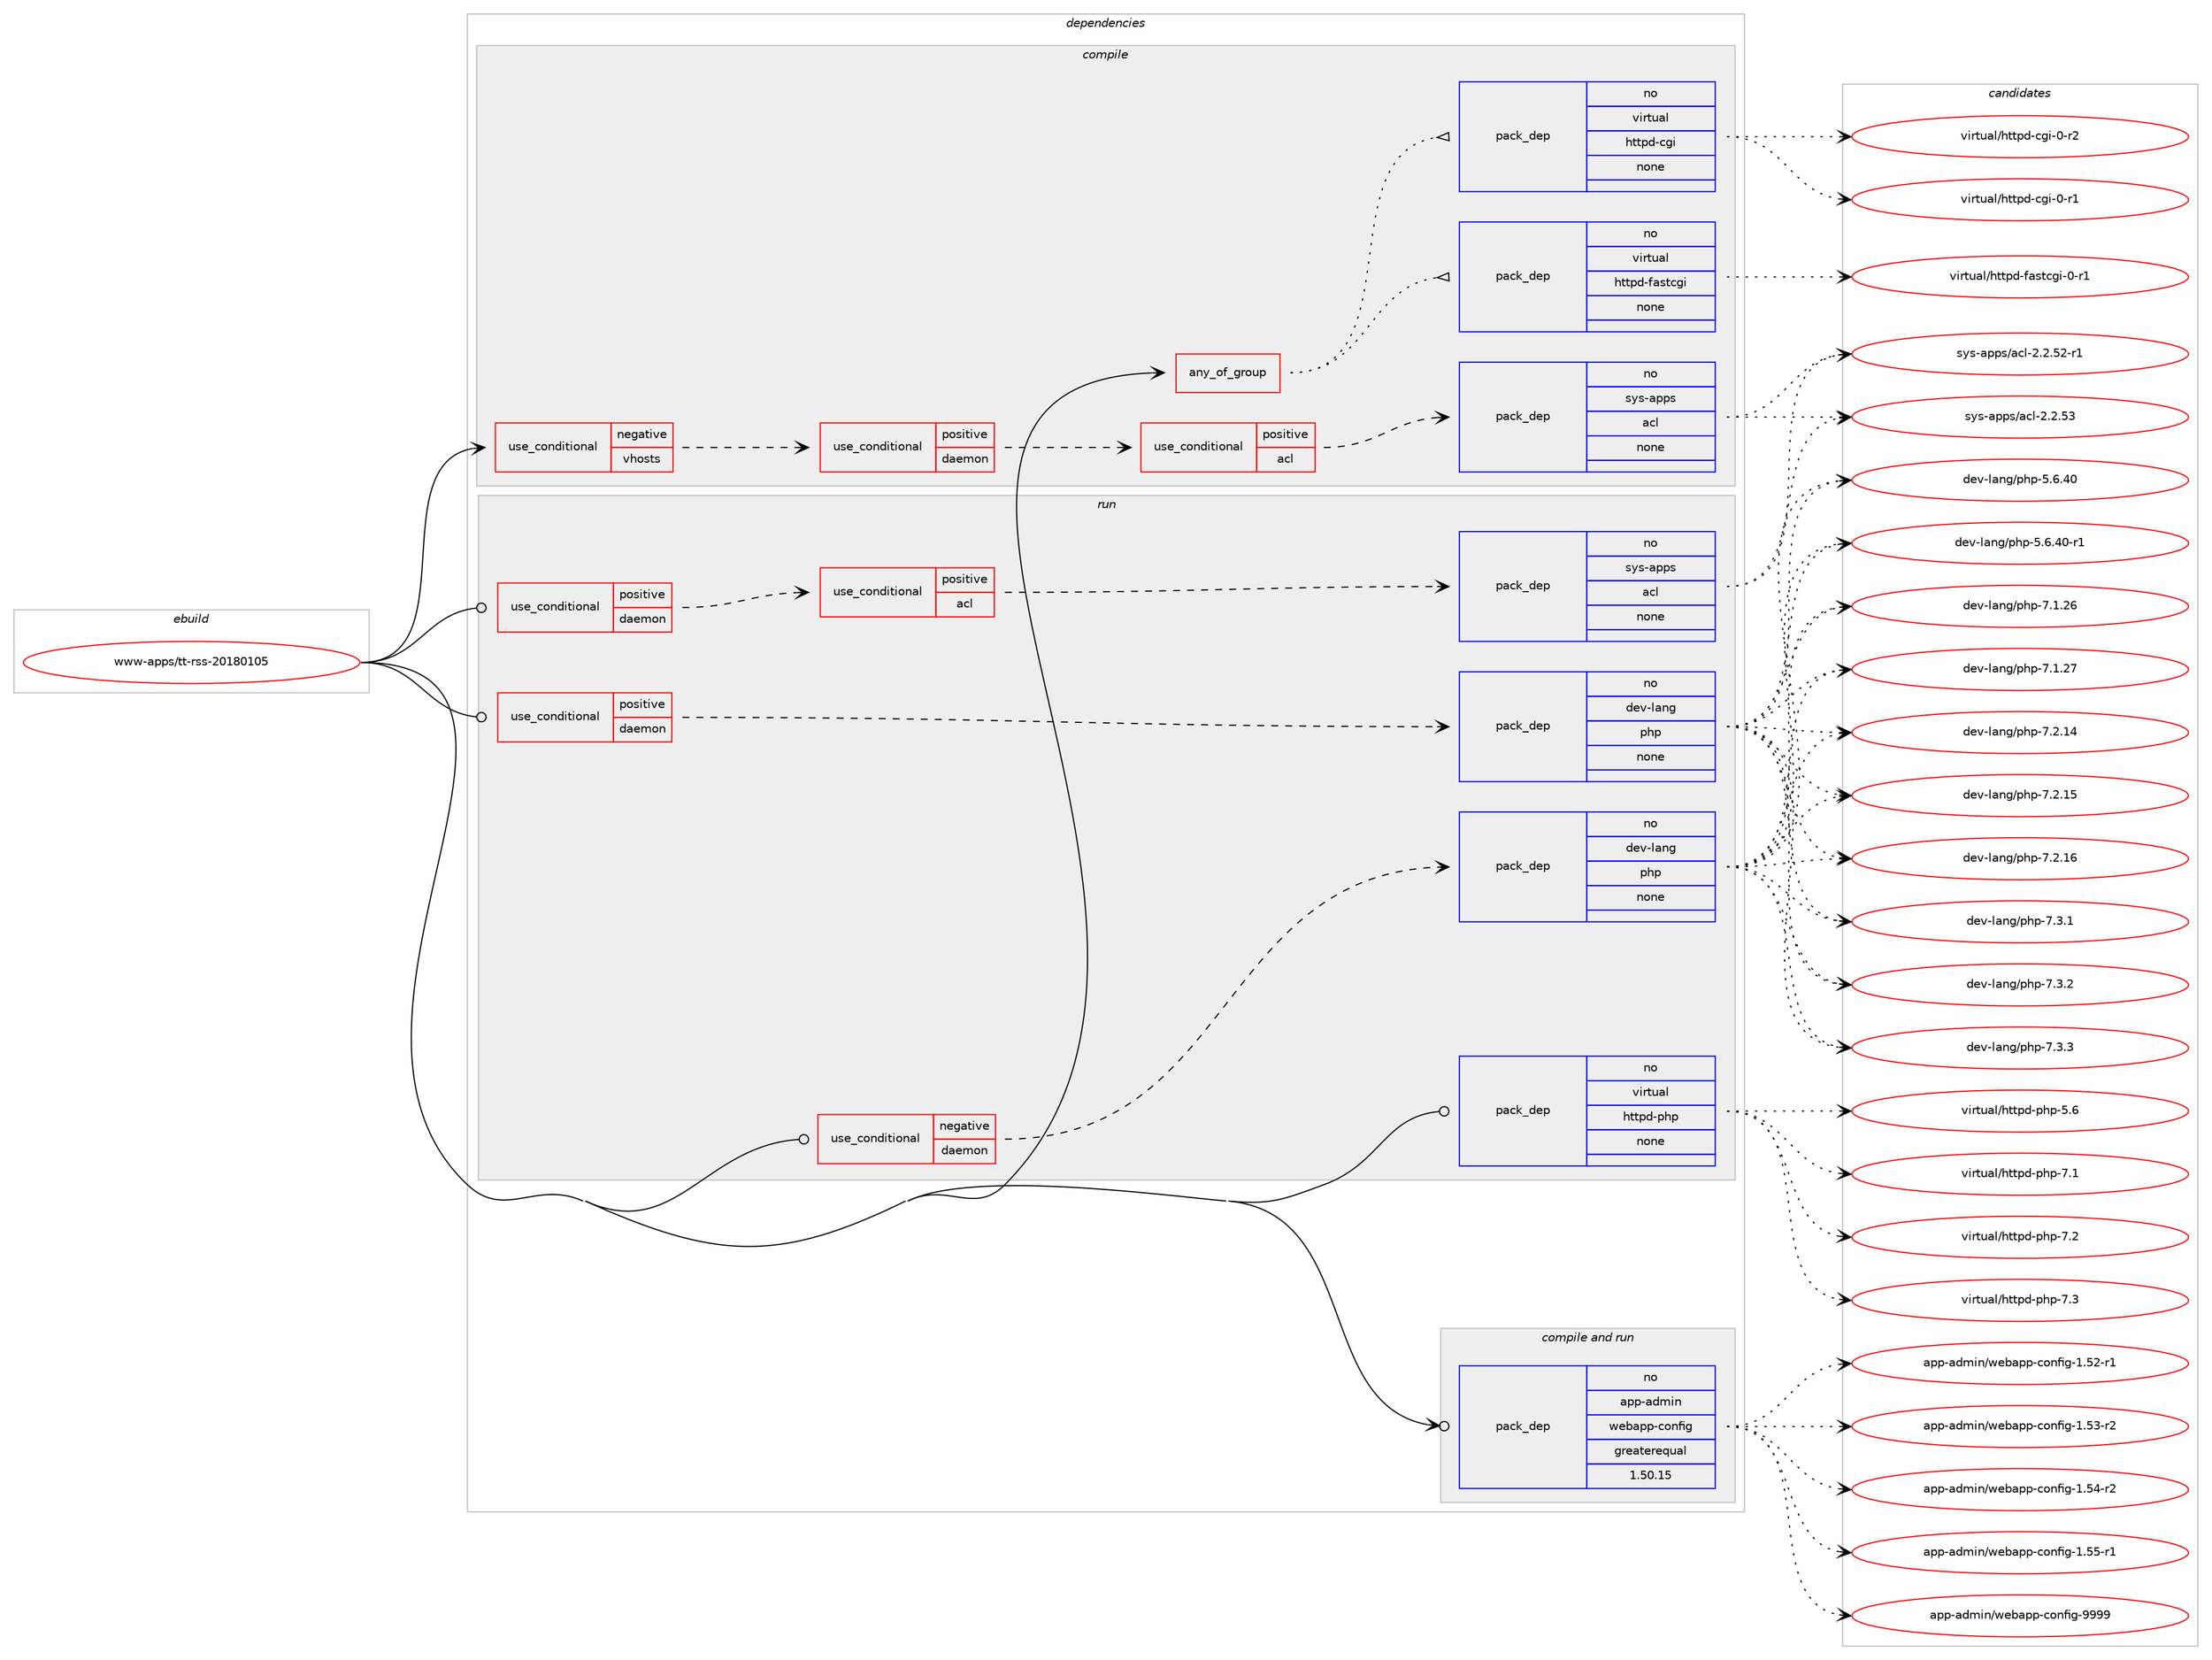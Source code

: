 digraph prolog {

# *************
# Graph options
# *************

newrank=true;
concentrate=true;
compound=true;
graph [rankdir=LR,fontname=Helvetica,fontsize=10,ranksep=1.5];#, ranksep=2.5, nodesep=0.2];
edge  [arrowhead=vee];
node  [fontname=Helvetica,fontsize=10];

# **********
# The ebuild
# **********

subgraph cluster_leftcol {
color=gray;
rank=same;
label=<<i>ebuild</i>>;
id [label="www-apps/tt-rss-20180105", color=red, width=4, href="../www-apps/tt-rss-20180105.svg"];
}

# ****************
# The dependencies
# ****************

subgraph cluster_midcol {
color=gray;
label=<<i>dependencies</i>>;
subgraph cluster_compile {
fillcolor="#eeeeee";
style=filled;
label=<<i>compile</i>>;
subgraph any28209 {
dependency1747405 [label=<<TABLE BORDER="0" CELLBORDER="1" CELLSPACING="0" CELLPADDING="4"><TR><TD CELLPADDING="10">any_of_group</TD></TR></TABLE>>, shape=none, color=red];subgraph pack1254545 {
dependency1747406 [label=<<TABLE BORDER="0" CELLBORDER="1" CELLSPACING="0" CELLPADDING="4" WIDTH="220"><TR><TD ROWSPAN="6" CELLPADDING="30">pack_dep</TD></TR><TR><TD WIDTH="110">no</TD></TR><TR><TD>virtual</TD></TR><TR><TD>httpd-cgi</TD></TR><TR><TD>none</TD></TR><TR><TD></TD></TR></TABLE>>, shape=none, color=blue];
}
dependency1747405:e -> dependency1747406:w [weight=20,style="dotted",arrowhead="oinv"];
subgraph pack1254546 {
dependency1747407 [label=<<TABLE BORDER="0" CELLBORDER="1" CELLSPACING="0" CELLPADDING="4" WIDTH="220"><TR><TD ROWSPAN="6" CELLPADDING="30">pack_dep</TD></TR><TR><TD WIDTH="110">no</TD></TR><TR><TD>virtual</TD></TR><TR><TD>httpd-fastcgi</TD></TR><TR><TD>none</TD></TR><TR><TD></TD></TR></TABLE>>, shape=none, color=blue];
}
dependency1747405:e -> dependency1747407:w [weight=20,style="dotted",arrowhead="oinv"];
}
id:e -> dependency1747405:w [weight=20,style="solid",arrowhead="vee"];
subgraph cond463656 {
dependency1747408 [label=<<TABLE BORDER="0" CELLBORDER="1" CELLSPACING="0" CELLPADDING="4"><TR><TD ROWSPAN="3" CELLPADDING="10">use_conditional</TD></TR><TR><TD>negative</TD></TR><TR><TD>vhosts</TD></TR></TABLE>>, shape=none, color=red];
subgraph cond463657 {
dependency1747409 [label=<<TABLE BORDER="0" CELLBORDER="1" CELLSPACING="0" CELLPADDING="4"><TR><TD ROWSPAN="3" CELLPADDING="10">use_conditional</TD></TR><TR><TD>positive</TD></TR><TR><TD>daemon</TD></TR></TABLE>>, shape=none, color=red];
subgraph cond463658 {
dependency1747410 [label=<<TABLE BORDER="0" CELLBORDER="1" CELLSPACING="0" CELLPADDING="4"><TR><TD ROWSPAN="3" CELLPADDING="10">use_conditional</TD></TR><TR><TD>positive</TD></TR><TR><TD>acl</TD></TR></TABLE>>, shape=none, color=red];
subgraph pack1254547 {
dependency1747411 [label=<<TABLE BORDER="0" CELLBORDER="1" CELLSPACING="0" CELLPADDING="4" WIDTH="220"><TR><TD ROWSPAN="6" CELLPADDING="30">pack_dep</TD></TR><TR><TD WIDTH="110">no</TD></TR><TR><TD>sys-apps</TD></TR><TR><TD>acl</TD></TR><TR><TD>none</TD></TR><TR><TD></TD></TR></TABLE>>, shape=none, color=blue];
}
dependency1747410:e -> dependency1747411:w [weight=20,style="dashed",arrowhead="vee"];
}
dependency1747409:e -> dependency1747410:w [weight=20,style="dashed",arrowhead="vee"];
}
dependency1747408:e -> dependency1747409:w [weight=20,style="dashed",arrowhead="vee"];
}
id:e -> dependency1747408:w [weight=20,style="solid",arrowhead="vee"];
}
subgraph cluster_compileandrun {
fillcolor="#eeeeee";
style=filled;
label=<<i>compile and run</i>>;
subgraph pack1254548 {
dependency1747412 [label=<<TABLE BORDER="0" CELLBORDER="1" CELLSPACING="0" CELLPADDING="4" WIDTH="220"><TR><TD ROWSPAN="6" CELLPADDING="30">pack_dep</TD></TR><TR><TD WIDTH="110">no</TD></TR><TR><TD>app-admin</TD></TR><TR><TD>webapp-config</TD></TR><TR><TD>greaterequal</TD></TR><TR><TD>1.50.15</TD></TR></TABLE>>, shape=none, color=blue];
}
id:e -> dependency1747412:w [weight=20,style="solid",arrowhead="odotvee"];
}
subgraph cluster_run {
fillcolor="#eeeeee";
style=filled;
label=<<i>run</i>>;
subgraph cond463659 {
dependency1747413 [label=<<TABLE BORDER="0" CELLBORDER="1" CELLSPACING="0" CELLPADDING="4"><TR><TD ROWSPAN="3" CELLPADDING="10">use_conditional</TD></TR><TR><TD>negative</TD></TR><TR><TD>daemon</TD></TR></TABLE>>, shape=none, color=red];
subgraph pack1254549 {
dependency1747414 [label=<<TABLE BORDER="0" CELLBORDER="1" CELLSPACING="0" CELLPADDING="4" WIDTH="220"><TR><TD ROWSPAN="6" CELLPADDING="30">pack_dep</TD></TR><TR><TD WIDTH="110">no</TD></TR><TR><TD>dev-lang</TD></TR><TR><TD>php</TD></TR><TR><TD>none</TD></TR><TR><TD></TD></TR></TABLE>>, shape=none, color=blue];
}
dependency1747413:e -> dependency1747414:w [weight=20,style="dashed",arrowhead="vee"];
}
id:e -> dependency1747413:w [weight=20,style="solid",arrowhead="odot"];
subgraph cond463660 {
dependency1747415 [label=<<TABLE BORDER="0" CELLBORDER="1" CELLSPACING="0" CELLPADDING="4"><TR><TD ROWSPAN="3" CELLPADDING="10">use_conditional</TD></TR><TR><TD>positive</TD></TR><TR><TD>daemon</TD></TR></TABLE>>, shape=none, color=red];
subgraph cond463661 {
dependency1747416 [label=<<TABLE BORDER="0" CELLBORDER="1" CELLSPACING="0" CELLPADDING="4"><TR><TD ROWSPAN="3" CELLPADDING="10">use_conditional</TD></TR><TR><TD>positive</TD></TR><TR><TD>acl</TD></TR></TABLE>>, shape=none, color=red];
subgraph pack1254550 {
dependency1747417 [label=<<TABLE BORDER="0" CELLBORDER="1" CELLSPACING="0" CELLPADDING="4" WIDTH="220"><TR><TD ROWSPAN="6" CELLPADDING="30">pack_dep</TD></TR><TR><TD WIDTH="110">no</TD></TR><TR><TD>sys-apps</TD></TR><TR><TD>acl</TD></TR><TR><TD>none</TD></TR><TR><TD></TD></TR></TABLE>>, shape=none, color=blue];
}
dependency1747416:e -> dependency1747417:w [weight=20,style="dashed",arrowhead="vee"];
}
dependency1747415:e -> dependency1747416:w [weight=20,style="dashed",arrowhead="vee"];
}
id:e -> dependency1747415:w [weight=20,style="solid",arrowhead="odot"];
subgraph cond463662 {
dependency1747418 [label=<<TABLE BORDER="0" CELLBORDER="1" CELLSPACING="0" CELLPADDING="4"><TR><TD ROWSPAN="3" CELLPADDING="10">use_conditional</TD></TR><TR><TD>positive</TD></TR><TR><TD>daemon</TD></TR></TABLE>>, shape=none, color=red];
subgraph pack1254551 {
dependency1747419 [label=<<TABLE BORDER="0" CELLBORDER="1" CELLSPACING="0" CELLPADDING="4" WIDTH="220"><TR><TD ROWSPAN="6" CELLPADDING="30">pack_dep</TD></TR><TR><TD WIDTH="110">no</TD></TR><TR><TD>dev-lang</TD></TR><TR><TD>php</TD></TR><TR><TD>none</TD></TR><TR><TD></TD></TR></TABLE>>, shape=none, color=blue];
}
dependency1747418:e -> dependency1747419:w [weight=20,style="dashed",arrowhead="vee"];
}
id:e -> dependency1747418:w [weight=20,style="solid",arrowhead="odot"];
subgraph pack1254552 {
dependency1747420 [label=<<TABLE BORDER="0" CELLBORDER="1" CELLSPACING="0" CELLPADDING="4" WIDTH="220"><TR><TD ROWSPAN="6" CELLPADDING="30">pack_dep</TD></TR><TR><TD WIDTH="110">no</TD></TR><TR><TD>virtual</TD></TR><TR><TD>httpd-php</TD></TR><TR><TD>none</TD></TR><TR><TD></TD></TR></TABLE>>, shape=none, color=blue];
}
id:e -> dependency1747420:w [weight=20,style="solid",arrowhead="odot"];
}
}

# **************
# The candidates
# **************

subgraph cluster_choices {
rank=same;
color=gray;
label=<<i>candidates</i>>;

subgraph choice1254545 {
color=black;
nodesep=1;
choice1181051141161179710847104116116112100459910310545484511449 [label="virtual/httpd-cgi-0-r1", color=red, width=4,href="../virtual/httpd-cgi-0-r1.svg"];
choice1181051141161179710847104116116112100459910310545484511450 [label="virtual/httpd-cgi-0-r2", color=red, width=4,href="../virtual/httpd-cgi-0-r2.svg"];
dependency1747406:e -> choice1181051141161179710847104116116112100459910310545484511449:w [style=dotted,weight="100"];
dependency1747406:e -> choice1181051141161179710847104116116112100459910310545484511450:w [style=dotted,weight="100"];
}
subgraph choice1254546 {
color=black;
nodesep=1;
choice118105114116117971084710411611611210045102971151169910310545484511449 [label="virtual/httpd-fastcgi-0-r1", color=red, width=4,href="../virtual/httpd-fastcgi-0-r1.svg"];
dependency1747407:e -> choice118105114116117971084710411611611210045102971151169910310545484511449:w [style=dotted,weight="100"];
}
subgraph choice1254547 {
color=black;
nodesep=1;
choice1151211154597112112115479799108455046504653504511449 [label="sys-apps/acl-2.2.52-r1", color=red, width=4,href="../sys-apps/acl-2.2.52-r1.svg"];
choice115121115459711211211547979910845504650465351 [label="sys-apps/acl-2.2.53", color=red, width=4,href="../sys-apps/acl-2.2.53.svg"];
dependency1747411:e -> choice1151211154597112112115479799108455046504653504511449:w [style=dotted,weight="100"];
dependency1747411:e -> choice115121115459711211211547979910845504650465351:w [style=dotted,weight="100"];
}
subgraph choice1254548 {
color=black;
nodesep=1;
choice971121124597100109105110471191019897112112459911111010210510345494653504511449 [label="app-admin/webapp-config-1.52-r1", color=red, width=4,href="../app-admin/webapp-config-1.52-r1.svg"];
choice971121124597100109105110471191019897112112459911111010210510345494653514511450 [label="app-admin/webapp-config-1.53-r2", color=red, width=4,href="../app-admin/webapp-config-1.53-r2.svg"];
choice971121124597100109105110471191019897112112459911111010210510345494653524511450 [label="app-admin/webapp-config-1.54-r2", color=red, width=4,href="../app-admin/webapp-config-1.54-r2.svg"];
choice971121124597100109105110471191019897112112459911111010210510345494653534511449 [label="app-admin/webapp-config-1.55-r1", color=red, width=4,href="../app-admin/webapp-config-1.55-r1.svg"];
choice97112112459710010910511047119101989711211245991111101021051034557575757 [label="app-admin/webapp-config-9999", color=red, width=4,href="../app-admin/webapp-config-9999.svg"];
dependency1747412:e -> choice971121124597100109105110471191019897112112459911111010210510345494653504511449:w [style=dotted,weight="100"];
dependency1747412:e -> choice971121124597100109105110471191019897112112459911111010210510345494653514511450:w [style=dotted,weight="100"];
dependency1747412:e -> choice971121124597100109105110471191019897112112459911111010210510345494653524511450:w [style=dotted,weight="100"];
dependency1747412:e -> choice971121124597100109105110471191019897112112459911111010210510345494653534511449:w [style=dotted,weight="100"];
dependency1747412:e -> choice97112112459710010910511047119101989711211245991111101021051034557575757:w [style=dotted,weight="100"];
}
subgraph choice1254549 {
color=black;
nodesep=1;
choice10010111845108971101034711210411245534654465248 [label="dev-lang/php-5.6.40", color=red, width=4,href="../dev-lang/php-5.6.40.svg"];
choice100101118451089711010347112104112455346544652484511449 [label="dev-lang/php-5.6.40-r1", color=red, width=4,href="../dev-lang/php-5.6.40-r1.svg"];
choice10010111845108971101034711210411245554649465054 [label="dev-lang/php-7.1.26", color=red, width=4,href="../dev-lang/php-7.1.26.svg"];
choice10010111845108971101034711210411245554649465055 [label="dev-lang/php-7.1.27", color=red, width=4,href="../dev-lang/php-7.1.27.svg"];
choice10010111845108971101034711210411245554650464952 [label="dev-lang/php-7.2.14", color=red, width=4,href="../dev-lang/php-7.2.14.svg"];
choice10010111845108971101034711210411245554650464953 [label="dev-lang/php-7.2.15", color=red, width=4,href="../dev-lang/php-7.2.15.svg"];
choice10010111845108971101034711210411245554650464954 [label="dev-lang/php-7.2.16", color=red, width=4,href="../dev-lang/php-7.2.16.svg"];
choice100101118451089711010347112104112455546514649 [label="dev-lang/php-7.3.1", color=red, width=4,href="../dev-lang/php-7.3.1.svg"];
choice100101118451089711010347112104112455546514650 [label="dev-lang/php-7.3.2", color=red, width=4,href="../dev-lang/php-7.3.2.svg"];
choice100101118451089711010347112104112455546514651 [label="dev-lang/php-7.3.3", color=red, width=4,href="../dev-lang/php-7.3.3.svg"];
dependency1747414:e -> choice10010111845108971101034711210411245534654465248:w [style=dotted,weight="100"];
dependency1747414:e -> choice100101118451089711010347112104112455346544652484511449:w [style=dotted,weight="100"];
dependency1747414:e -> choice10010111845108971101034711210411245554649465054:w [style=dotted,weight="100"];
dependency1747414:e -> choice10010111845108971101034711210411245554649465055:w [style=dotted,weight="100"];
dependency1747414:e -> choice10010111845108971101034711210411245554650464952:w [style=dotted,weight="100"];
dependency1747414:e -> choice10010111845108971101034711210411245554650464953:w [style=dotted,weight="100"];
dependency1747414:e -> choice10010111845108971101034711210411245554650464954:w [style=dotted,weight="100"];
dependency1747414:e -> choice100101118451089711010347112104112455546514649:w [style=dotted,weight="100"];
dependency1747414:e -> choice100101118451089711010347112104112455546514650:w [style=dotted,weight="100"];
dependency1747414:e -> choice100101118451089711010347112104112455546514651:w [style=dotted,weight="100"];
}
subgraph choice1254550 {
color=black;
nodesep=1;
choice1151211154597112112115479799108455046504653504511449 [label="sys-apps/acl-2.2.52-r1", color=red, width=4,href="../sys-apps/acl-2.2.52-r1.svg"];
choice115121115459711211211547979910845504650465351 [label="sys-apps/acl-2.2.53", color=red, width=4,href="../sys-apps/acl-2.2.53.svg"];
dependency1747417:e -> choice1151211154597112112115479799108455046504653504511449:w [style=dotted,weight="100"];
dependency1747417:e -> choice115121115459711211211547979910845504650465351:w [style=dotted,weight="100"];
}
subgraph choice1254551 {
color=black;
nodesep=1;
choice10010111845108971101034711210411245534654465248 [label="dev-lang/php-5.6.40", color=red, width=4,href="../dev-lang/php-5.6.40.svg"];
choice100101118451089711010347112104112455346544652484511449 [label="dev-lang/php-5.6.40-r1", color=red, width=4,href="../dev-lang/php-5.6.40-r1.svg"];
choice10010111845108971101034711210411245554649465054 [label="dev-lang/php-7.1.26", color=red, width=4,href="../dev-lang/php-7.1.26.svg"];
choice10010111845108971101034711210411245554649465055 [label="dev-lang/php-7.1.27", color=red, width=4,href="../dev-lang/php-7.1.27.svg"];
choice10010111845108971101034711210411245554650464952 [label="dev-lang/php-7.2.14", color=red, width=4,href="../dev-lang/php-7.2.14.svg"];
choice10010111845108971101034711210411245554650464953 [label="dev-lang/php-7.2.15", color=red, width=4,href="../dev-lang/php-7.2.15.svg"];
choice10010111845108971101034711210411245554650464954 [label="dev-lang/php-7.2.16", color=red, width=4,href="../dev-lang/php-7.2.16.svg"];
choice100101118451089711010347112104112455546514649 [label="dev-lang/php-7.3.1", color=red, width=4,href="../dev-lang/php-7.3.1.svg"];
choice100101118451089711010347112104112455546514650 [label="dev-lang/php-7.3.2", color=red, width=4,href="../dev-lang/php-7.3.2.svg"];
choice100101118451089711010347112104112455546514651 [label="dev-lang/php-7.3.3", color=red, width=4,href="../dev-lang/php-7.3.3.svg"];
dependency1747419:e -> choice10010111845108971101034711210411245534654465248:w [style=dotted,weight="100"];
dependency1747419:e -> choice100101118451089711010347112104112455346544652484511449:w [style=dotted,weight="100"];
dependency1747419:e -> choice10010111845108971101034711210411245554649465054:w [style=dotted,weight="100"];
dependency1747419:e -> choice10010111845108971101034711210411245554649465055:w [style=dotted,weight="100"];
dependency1747419:e -> choice10010111845108971101034711210411245554650464952:w [style=dotted,weight="100"];
dependency1747419:e -> choice10010111845108971101034711210411245554650464953:w [style=dotted,weight="100"];
dependency1747419:e -> choice10010111845108971101034711210411245554650464954:w [style=dotted,weight="100"];
dependency1747419:e -> choice100101118451089711010347112104112455546514649:w [style=dotted,weight="100"];
dependency1747419:e -> choice100101118451089711010347112104112455546514650:w [style=dotted,weight="100"];
dependency1747419:e -> choice100101118451089711010347112104112455546514651:w [style=dotted,weight="100"];
}
subgraph choice1254552 {
color=black;
nodesep=1;
choice11810511411611797108471041161161121004511210411245534654 [label="virtual/httpd-php-5.6", color=red, width=4,href="../virtual/httpd-php-5.6.svg"];
choice11810511411611797108471041161161121004511210411245554649 [label="virtual/httpd-php-7.1", color=red, width=4,href="../virtual/httpd-php-7.1.svg"];
choice11810511411611797108471041161161121004511210411245554650 [label="virtual/httpd-php-7.2", color=red, width=4,href="../virtual/httpd-php-7.2.svg"];
choice11810511411611797108471041161161121004511210411245554651 [label="virtual/httpd-php-7.3", color=red, width=4,href="../virtual/httpd-php-7.3.svg"];
dependency1747420:e -> choice11810511411611797108471041161161121004511210411245534654:w [style=dotted,weight="100"];
dependency1747420:e -> choice11810511411611797108471041161161121004511210411245554649:w [style=dotted,weight="100"];
dependency1747420:e -> choice11810511411611797108471041161161121004511210411245554650:w [style=dotted,weight="100"];
dependency1747420:e -> choice11810511411611797108471041161161121004511210411245554651:w [style=dotted,weight="100"];
}
}

}
